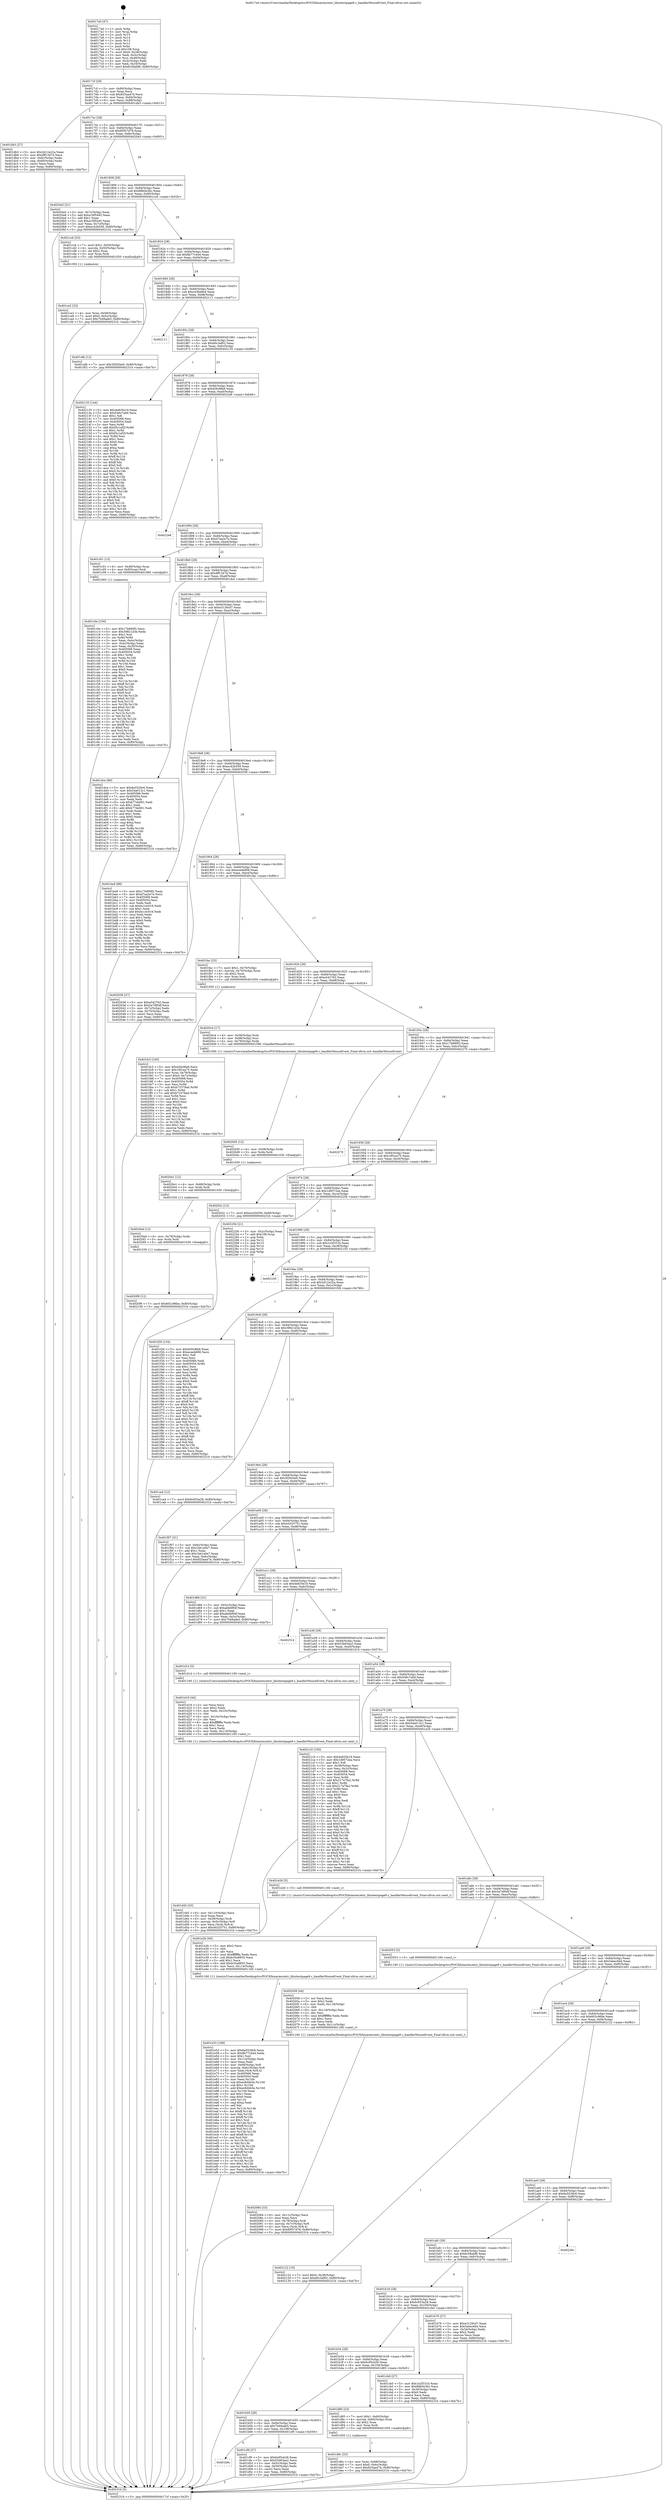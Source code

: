 digraph "0x4017a0" {
  label = "0x4017a0 (/mnt/c/Users/mathe/Desktop/tcc/POCII/binaries/extr_libuitestpage9.c_handlerMouseEvent_Final-ollvm.out::main(0))"
  labelloc = "t"
  node[shape=record]

  Entry [label="",width=0.3,height=0.3,shape=circle,fillcolor=black,style=filled]
  "0x4017cf" [label="{
     0x4017cf [29]\l
     | [instrs]\l
     &nbsp;&nbsp;0x4017cf \<+3\>: mov -0x80(%rbp),%eax\l
     &nbsp;&nbsp;0x4017d2 \<+2\>: mov %eax,%ecx\l
     &nbsp;&nbsp;0x4017d4 \<+6\>: sub $0x825aa47b,%ecx\l
     &nbsp;&nbsp;0x4017da \<+6\>: mov %eax,-0x84(%rbp)\l
     &nbsp;&nbsp;0x4017e0 \<+6\>: mov %ecx,-0x88(%rbp)\l
     &nbsp;&nbsp;0x4017e6 \<+6\>: je 0000000000401db3 \<main+0x613\>\l
  }"]
  "0x401db3" [label="{
     0x401db3 [27]\l
     | [instrs]\l
     &nbsp;&nbsp;0x401db3 \<+5\>: mov $0x2d12a22a,%eax\l
     &nbsp;&nbsp;0x401db8 \<+5\>: mov $0xdff1347d,%ecx\l
     &nbsp;&nbsp;0x401dbd \<+3\>: mov -0x6c(%rbp),%edx\l
     &nbsp;&nbsp;0x401dc0 \<+3\>: cmp -0x60(%rbp),%edx\l
     &nbsp;&nbsp;0x401dc3 \<+3\>: cmovl %ecx,%eax\l
     &nbsp;&nbsp;0x401dc6 \<+3\>: mov %eax,-0x80(%rbp)\l
     &nbsp;&nbsp;0x401dc9 \<+5\>: jmp 000000000040231b \<main+0xb7b\>\l
  }"]
  "0x4017ec" [label="{
     0x4017ec [28]\l
     | [instrs]\l
     &nbsp;&nbsp;0x4017ec \<+5\>: jmp 00000000004017f1 \<main+0x51\>\l
     &nbsp;&nbsp;0x4017f1 \<+6\>: mov -0x84(%rbp),%eax\l
     &nbsp;&nbsp;0x4017f7 \<+5\>: sub $0x85f57d78,%eax\l
     &nbsp;&nbsp;0x4017fc \<+6\>: mov %eax,-0x8c(%rbp)\l
     &nbsp;&nbsp;0x401802 \<+6\>: je 00000000004020a5 \<main+0x905\>\l
  }"]
  Exit [label="",width=0.3,height=0.3,shape=circle,fillcolor=black,style=filled,peripheries=2]
  "0x4020a5" [label="{
     0x4020a5 [31]\l
     | [instrs]\l
     &nbsp;&nbsp;0x4020a5 \<+3\>: mov -0x7c(%rbp),%eax\l
     &nbsp;&nbsp;0x4020a8 \<+5\>: add $0xa16f5445,%eax\l
     &nbsp;&nbsp;0x4020ad \<+3\>: add $0x1,%eax\l
     &nbsp;&nbsp;0x4020b0 \<+5\>: sub $0xa16f5445,%eax\l
     &nbsp;&nbsp;0x4020b5 \<+3\>: mov %eax,-0x7c(%rbp)\l
     &nbsp;&nbsp;0x4020b8 \<+7\>: movl $0xec42b559,-0x80(%rbp)\l
     &nbsp;&nbsp;0x4020bf \<+5\>: jmp 000000000040231b \<main+0xb7b\>\l
  }"]
  "0x401808" [label="{
     0x401808 [28]\l
     | [instrs]\l
     &nbsp;&nbsp;0x401808 \<+5\>: jmp 000000000040180d \<main+0x6d\>\l
     &nbsp;&nbsp;0x40180d \<+6\>: mov -0x84(%rbp),%eax\l
     &nbsp;&nbsp;0x401813 \<+5\>: sub $0x88b0e3bc,%eax\l
     &nbsp;&nbsp;0x401818 \<+6\>: mov %eax,-0x90(%rbp)\l
     &nbsp;&nbsp;0x40181e \<+6\>: je 0000000000401ccb \<main+0x52b\>\l
  }"]
  "0x4020f9" [label="{
     0x4020f9 [12]\l
     | [instrs]\l
     &nbsp;&nbsp;0x4020f9 \<+7\>: movl $0x602c96be,-0x80(%rbp)\l
     &nbsp;&nbsp;0x402100 \<+5\>: jmp 000000000040231b \<main+0xb7b\>\l
  }"]
  "0x401ccb" [label="{
     0x401ccb [23]\l
     | [instrs]\l
     &nbsp;&nbsp;0x401ccb \<+7\>: movl $0x1,-0x50(%rbp)\l
     &nbsp;&nbsp;0x401cd2 \<+4\>: movslq -0x50(%rbp),%rax\l
     &nbsp;&nbsp;0x401cd6 \<+4\>: shl $0x2,%rax\l
     &nbsp;&nbsp;0x401cda \<+3\>: mov %rax,%rdi\l
     &nbsp;&nbsp;0x401cdd \<+5\>: call 0000000000401050 \<malloc@plt\>\l
     | [calls]\l
     &nbsp;&nbsp;0x401050 \{1\} (unknown)\l
  }"]
  "0x401824" [label="{
     0x401824 [28]\l
     | [instrs]\l
     &nbsp;&nbsp;0x401824 \<+5\>: jmp 0000000000401829 \<main+0x89\>\l
     &nbsp;&nbsp;0x401829 \<+6\>: mov -0x84(%rbp),%eax\l
     &nbsp;&nbsp;0x40182f \<+5\>: sub $0x8b77c444,%eax\l
     &nbsp;&nbsp;0x401834 \<+6\>: mov %eax,-0x94(%rbp)\l
     &nbsp;&nbsp;0x40183a \<+6\>: je 0000000000401efb \<main+0x75b\>\l
  }"]
  "0x4020ed" [label="{
     0x4020ed [12]\l
     | [instrs]\l
     &nbsp;&nbsp;0x4020ed \<+4\>: mov -0x78(%rbp),%rdx\l
     &nbsp;&nbsp;0x4020f1 \<+3\>: mov %rdx,%rdi\l
     &nbsp;&nbsp;0x4020f4 \<+5\>: call 0000000000401030 \<free@plt\>\l
     | [calls]\l
     &nbsp;&nbsp;0x401030 \{1\} (unknown)\l
  }"]
  "0x401efb" [label="{
     0x401efb [12]\l
     | [instrs]\l
     &nbsp;&nbsp;0x401efb \<+7\>: movl $0x3f292be0,-0x80(%rbp)\l
     &nbsp;&nbsp;0x401f02 \<+5\>: jmp 000000000040231b \<main+0xb7b\>\l
  }"]
  "0x401840" [label="{
     0x401840 [28]\l
     | [instrs]\l
     &nbsp;&nbsp;0x401840 \<+5\>: jmp 0000000000401845 \<main+0xa5\>\l
     &nbsp;&nbsp;0x401845 \<+6\>: mov -0x84(%rbp),%eax\l
     &nbsp;&nbsp;0x40184b \<+5\>: sub $0xc43ba9e4,%eax\l
     &nbsp;&nbsp;0x401850 \<+6\>: mov %eax,-0x98(%rbp)\l
     &nbsp;&nbsp;0x401856 \<+6\>: je 0000000000402111 \<main+0x971\>\l
  }"]
  "0x4020e1" [label="{
     0x4020e1 [12]\l
     | [instrs]\l
     &nbsp;&nbsp;0x4020e1 \<+4\>: mov -0x68(%rbp),%rdx\l
     &nbsp;&nbsp;0x4020e5 \<+3\>: mov %rdx,%rdi\l
     &nbsp;&nbsp;0x4020e8 \<+5\>: call 0000000000401030 \<free@plt\>\l
     | [calls]\l
     &nbsp;&nbsp;0x401030 \{1\} (unknown)\l
  }"]
  "0x402111" [label="{
     0x402111\l
  }", style=dashed]
  "0x40185c" [label="{
     0x40185c [28]\l
     | [instrs]\l
     &nbsp;&nbsp;0x40185c \<+5\>: jmp 0000000000401861 \<main+0xc1\>\l
     &nbsp;&nbsp;0x401861 \<+6\>: mov -0x84(%rbp),%eax\l
     &nbsp;&nbsp;0x401867 \<+5\>: sub $0xd0c3af02,%eax\l
     &nbsp;&nbsp;0x40186c \<+6\>: mov %eax,-0x9c(%rbp)\l
     &nbsp;&nbsp;0x401872 \<+6\>: je 0000000000402135 \<main+0x995\>\l
  }"]
  "0x4020d5" [label="{
     0x4020d5 [12]\l
     | [instrs]\l
     &nbsp;&nbsp;0x4020d5 \<+4\>: mov -0x58(%rbp),%rdx\l
     &nbsp;&nbsp;0x4020d9 \<+3\>: mov %rdx,%rdi\l
     &nbsp;&nbsp;0x4020dc \<+5\>: call 0000000000401030 \<free@plt\>\l
     | [calls]\l
     &nbsp;&nbsp;0x401030 \{1\} (unknown)\l
  }"]
  "0x402135" [label="{
     0x402135 [144]\l
     | [instrs]\l
     &nbsp;&nbsp;0x402135 \<+5\>: mov $0x4e835e19,%eax\l
     &nbsp;&nbsp;0x40213a \<+5\>: mov $0x546c7ab9,%ecx\l
     &nbsp;&nbsp;0x40213f \<+2\>: mov $0x1,%dl\l
     &nbsp;&nbsp;0x402141 \<+7\>: mov 0x405068,%esi\l
     &nbsp;&nbsp;0x402148 \<+7\>: mov 0x405054,%edi\l
     &nbsp;&nbsp;0x40214f \<+3\>: mov %esi,%r8d\l
     &nbsp;&nbsp;0x402152 \<+7\>: add $0xf3c1af2f,%r8d\l
     &nbsp;&nbsp;0x402159 \<+4\>: sub $0x1,%r8d\l
     &nbsp;&nbsp;0x40215d \<+7\>: sub $0xf3c1af2f,%r8d\l
     &nbsp;&nbsp;0x402164 \<+4\>: imul %r8d,%esi\l
     &nbsp;&nbsp;0x402168 \<+3\>: and $0x1,%esi\l
     &nbsp;&nbsp;0x40216b \<+3\>: cmp $0x0,%esi\l
     &nbsp;&nbsp;0x40216e \<+4\>: sete %r9b\l
     &nbsp;&nbsp;0x402172 \<+3\>: cmp $0xa,%edi\l
     &nbsp;&nbsp;0x402175 \<+4\>: setl %r10b\l
     &nbsp;&nbsp;0x402179 \<+3\>: mov %r9b,%r11b\l
     &nbsp;&nbsp;0x40217c \<+4\>: xor $0xff,%r11b\l
     &nbsp;&nbsp;0x402180 \<+3\>: mov %r10b,%bl\l
     &nbsp;&nbsp;0x402183 \<+3\>: xor $0xff,%bl\l
     &nbsp;&nbsp;0x402186 \<+3\>: xor $0x0,%dl\l
     &nbsp;&nbsp;0x402189 \<+3\>: mov %r11b,%r14b\l
     &nbsp;&nbsp;0x40218c \<+4\>: and $0x0,%r14b\l
     &nbsp;&nbsp;0x402190 \<+3\>: and %dl,%r9b\l
     &nbsp;&nbsp;0x402193 \<+3\>: mov %bl,%r15b\l
     &nbsp;&nbsp;0x402196 \<+4\>: and $0x0,%r15b\l
     &nbsp;&nbsp;0x40219a \<+3\>: and %dl,%r10b\l
     &nbsp;&nbsp;0x40219d \<+3\>: or %r9b,%r14b\l
     &nbsp;&nbsp;0x4021a0 \<+3\>: or %r10b,%r15b\l
     &nbsp;&nbsp;0x4021a3 \<+3\>: xor %r15b,%r14b\l
     &nbsp;&nbsp;0x4021a6 \<+3\>: or %bl,%r11b\l
     &nbsp;&nbsp;0x4021a9 \<+4\>: xor $0xff,%r11b\l
     &nbsp;&nbsp;0x4021ad \<+3\>: or $0x0,%dl\l
     &nbsp;&nbsp;0x4021b0 \<+3\>: and %dl,%r11b\l
     &nbsp;&nbsp;0x4021b3 \<+3\>: or %r11b,%r14b\l
     &nbsp;&nbsp;0x4021b6 \<+4\>: test $0x1,%r14b\l
     &nbsp;&nbsp;0x4021ba \<+3\>: cmovne %ecx,%eax\l
     &nbsp;&nbsp;0x4021bd \<+3\>: mov %eax,-0x80(%rbp)\l
     &nbsp;&nbsp;0x4021c0 \<+5\>: jmp 000000000040231b \<main+0xb7b\>\l
  }"]
  "0x401878" [label="{
     0x401878 [28]\l
     | [instrs]\l
     &nbsp;&nbsp;0x401878 \<+5\>: jmp 000000000040187d \<main+0xdd\>\l
     &nbsp;&nbsp;0x40187d \<+6\>: mov -0x84(%rbp),%eax\l
     &nbsp;&nbsp;0x401883 \<+5\>: sub $0xd26c8fa9,%eax\l
     &nbsp;&nbsp;0x401888 \<+6\>: mov %eax,-0xa0(%rbp)\l
     &nbsp;&nbsp;0x40188e \<+6\>: je 00000000004022e6 \<main+0xb46\>\l
  }"]
  "0x402084" [label="{
     0x402084 [33]\l
     | [instrs]\l
     &nbsp;&nbsp;0x402084 \<+6\>: mov -0x11c(%rbp),%ecx\l
     &nbsp;&nbsp;0x40208a \<+3\>: imul %eax,%ecx\l
     &nbsp;&nbsp;0x40208d \<+4\>: mov -0x78(%rbp),%rdi\l
     &nbsp;&nbsp;0x402091 \<+4\>: movslq -0x7c(%rbp),%r8\l
     &nbsp;&nbsp;0x402095 \<+4\>: mov %ecx,(%rdi,%r8,4)\l
     &nbsp;&nbsp;0x402099 \<+7\>: movl $0x85f57d78,-0x80(%rbp)\l
     &nbsp;&nbsp;0x4020a0 \<+5\>: jmp 000000000040231b \<main+0xb7b\>\l
  }"]
  "0x4022e6" [label="{
     0x4022e6\l
  }", style=dashed]
  "0x401894" [label="{
     0x401894 [28]\l
     | [instrs]\l
     &nbsp;&nbsp;0x401894 \<+5\>: jmp 0000000000401899 \<main+0xf9\>\l
     &nbsp;&nbsp;0x401899 \<+6\>: mov -0x84(%rbp),%eax\l
     &nbsp;&nbsp;0x40189f \<+5\>: sub $0xd7aa2e7e,%eax\l
     &nbsp;&nbsp;0x4018a4 \<+6\>: mov %eax,-0xa4(%rbp)\l
     &nbsp;&nbsp;0x4018aa \<+6\>: je 0000000000401c01 \<main+0x461\>\l
  }"]
  "0x402058" [label="{
     0x402058 [44]\l
     | [instrs]\l
     &nbsp;&nbsp;0x402058 \<+2\>: xor %ecx,%ecx\l
     &nbsp;&nbsp;0x40205a \<+5\>: mov $0x2,%edx\l
     &nbsp;&nbsp;0x40205f \<+6\>: mov %edx,-0x118(%rbp)\l
     &nbsp;&nbsp;0x402065 \<+1\>: cltd\l
     &nbsp;&nbsp;0x402066 \<+6\>: mov -0x118(%rbp),%esi\l
     &nbsp;&nbsp;0x40206c \<+2\>: idiv %esi\l
     &nbsp;&nbsp;0x40206e \<+6\>: imul $0xfffffffe,%edx,%edx\l
     &nbsp;&nbsp;0x402074 \<+3\>: sub $0x1,%ecx\l
     &nbsp;&nbsp;0x402077 \<+2\>: sub %ecx,%edx\l
     &nbsp;&nbsp;0x402079 \<+6\>: mov %edx,-0x11c(%rbp)\l
     &nbsp;&nbsp;0x40207f \<+5\>: call 0000000000401160 \<next_i\>\l
     | [calls]\l
     &nbsp;&nbsp;0x401160 \{1\} (/mnt/c/Users/mathe/Desktop/tcc/POCII/binaries/extr_libuitestpage9.c_handlerMouseEvent_Final-ollvm.out::next_i)\l
  }"]
  "0x401c01" [label="{
     0x401c01 [13]\l
     | [instrs]\l
     &nbsp;&nbsp;0x401c01 \<+4\>: mov -0x48(%rbp),%rax\l
     &nbsp;&nbsp;0x401c05 \<+4\>: mov 0x8(%rax),%rdi\l
     &nbsp;&nbsp;0x401c09 \<+5\>: call 0000000000401060 \<atoi@plt\>\l
     | [calls]\l
     &nbsp;&nbsp;0x401060 \{1\} (unknown)\l
  }"]
  "0x4018b0" [label="{
     0x4018b0 [28]\l
     | [instrs]\l
     &nbsp;&nbsp;0x4018b0 \<+5\>: jmp 00000000004018b5 \<main+0x115\>\l
     &nbsp;&nbsp;0x4018b5 \<+6\>: mov -0x84(%rbp),%eax\l
     &nbsp;&nbsp;0x4018bb \<+5\>: sub $0xdff1347d,%eax\l
     &nbsp;&nbsp;0x4018c0 \<+6\>: mov %eax,-0xa8(%rbp)\l
     &nbsp;&nbsp;0x4018c6 \<+6\>: je 0000000000401dce \<main+0x62e\>\l
  }"]
  "0x401fc3" [label="{
     0x401fc3 [105]\l
     | [instrs]\l
     &nbsp;&nbsp;0x401fc3 \<+5\>: mov $0xd26c8fa9,%ecx\l
     &nbsp;&nbsp;0x401fc8 \<+5\>: mov $0x18f1ea75,%edx\l
     &nbsp;&nbsp;0x401fcd \<+4\>: mov %rax,-0x78(%rbp)\l
     &nbsp;&nbsp;0x401fd1 \<+7\>: movl $0x0,-0x7c(%rbp)\l
     &nbsp;&nbsp;0x401fd8 \<+7\>: mov 0x405068,%esi\l
     &nbsp;&nbsp;0x401fdf \<+8\>: mov 0x405054,%r8d\l
     &nbsp;&nbsp;0x401fe7 \<+3\>: mov %esi,%r9d\l
     &nbsp;&nbsp;0x401fea \<+7\>: sub $0xb72378ad,%r9d\l
     &nbsp;&nbsp;0x401ff1 \<+4\>: sub $0x1,%r9d\l
     &nbsp;&nbsp;0x401ff5 \<+7\>: add $0xb72378ad,%r9d\l
     &nbsp;&nbsp;0x401ffc \<+4\>: imul %r9d,%esi\l
     &nbsp;&nbsp;0x402000 \<+3\>: and $0x1,%esi\l
     &nbsp;&nbsp;0x402003 \<+3\>: cmp $0x0,%esi\l
     &nbsp;&nbsp;0x402006 \<+4\>: sete %r10b\l
     &nbsp;&nbsp;0x40200a \<+4\>: cmp $0xa,%r8d\l
     &nbsp;&nbsp;0x40200e \<+4\>: setl %r11b\l
     &nbsp;&nbsp;0x402012 \<+3\>: mov %r10b,%bl\l
     &nbsp;&nbsp;0x402015 \<+3\>: and %r11b,%bl\l
     &nbsp;&nbsp;0x402018 \<+3\>: xor %r11b,%r10b\l
     &nbsp;&nbsp;0x40201b \<+3\>: or %r10b,%bl\l
     &nbsp;&nbsp;0x40201e \<+3\>: test $0x1,%bl\l
     &nbsp;&nbsp;0x402021 \<+3\>: cmovne %edx,%ecx\l
     &nbsp;&nbsp;0x402024 \<+3\>: mov %ecx,-0x80(%rbp)\l
     &nbsp;&nbsp;0x402027 \<+5\>: jmp 000000000040231b \<main+0xb7b\>\l
  }"]
  "0x401dce" [label="{
     0x401dce [88]\l
     | [instrs]\l
     &nbsp;&nbsp;0x401dce \<+5\>: mov $0x6a5529c6,%eax\l
     &nbsp;&nbsp;0x401dd3 \<+5\>: mov $0x54a012c1,%ecx\l
     &nbsp;&nbsp;0x401dd8 \<+7\>: mov 0x405068,%edx\l
     &nbsp;&nbsp;0x401ddf \<+7\>: mov 0x405054,%esi\l
     &nbsp;&nbsp;0x401de6 \<+2\>: mov %edx,%edi\l
     &nbsp;&nbsp;0x401de8 \<+6\>: sub $0xb77de061,%edi\l
     &nbsp;&nbsp;0x401dee \<+3\>: sub $0x1,%edi\l
     &nbsp;&nbsp;0x401df1 \<+6\>: add $0xb77de061,%edi\l
     &nbsp;&nbsp;0x401df7 \<+3\>: imul %edi,%edx\l
     &nbsp;&nbsp;0x401dfa \<+3\>: and $0x1,%edx\l
     &nbsp;&nbsp;0x401dfd \<+3\>: cmp $0x0,%edx\l
     &nbsp;&nbsp;0x401e00 \<+4\>: sete %r8b\l
     &nbsp;&nbsp;0x401e04 \<+3\>: cmp $0xa,%esi\l
     &nbsp;&nbsp;0x401e07 \<+4\>: setl %r9b\l
     &nbsp;&nbsp;0x401e0b \<+3\>: mov %r8b,%r10b\l
     &nbsp;&nbsp;0x401e0e \<+3\>: and %r9b,%r10b\l
     &nbsp;&nbsp;0x401e11 \<+3\>: xor %r9b,%r8b\l
     &nbsp;&nbsp;0x401e14 \<+3\>: or %r8b,%r10b\l
     &nbsp;&nbsp;0x401e17 \<+4\>: test $0x1,%r10b\l
     &nbsp;&nbsp;0x401e1b \<+3\>: cmovne %ecx,%eax\l
     &nbsp;&nbsp;0x401e1e \<+3\>: mov %eax,-0x80(%rbp)\l
     &nbsp;&nbsp;0x401e21 \<+5\>: jmp 000000000040231b \<main+0xb7b\>\l
  }"]
  "0x4018cc" [label="{
     0x4018cc [28]\l
     | [instrs]\l
     &nbsp;&nbsp;0x4018cc \<+5\>: jmp 00000000004018d1 \<main+0x131\>\l
     &nbsp;&nbsp;0x4018d1 \<+6\>: mov -0x84(%rbp),%eax\l
     &nbsp;&nbsp;0x4018d7 \<+5\>: sub $0xe3129cd7,%eax\l
     &nbsp;&nbsp;0x4018dc \<+6\>: mov %eax,-0xac(%rbp)\l
     &nbsp;&nbsp;0x4018e2 \<+6\>: je 0000000000401ba9 \<main+0x409\>\l
  }"]
  "0x401e53" [label="{
     0x401e53 [168]\l
     | [instrs]\l
     &nbsp;&nbsp;0x401e53 \<+5\>: mov $0x6a5529c6,%ecx\l
     &nbsp;&nbsp;0x401e58 \<+5\>: mov $0x8b77c444,%edx\l
     &nbsp;&nbsp;0x401e5d \<+3\>: mov $0x1,%sil\l
     &nbsp;&nbsp;0x401e60 \<+6\>: mov -0x114(%rbp),%edi\l
     &nbsp;&nbsp;0x401e66 \<+3\>: imul %eax,%edi\l
     &nbsp;&nbsp;0x401e69 \<+4\>: mov -0x68(%rbp),%r8\l
     &nbsp;&nbsp;0x401e6d \<+4\>: movslq -0x6c(%rbp),%r9\l
     &nbsp;&nbsp;0x401e71 \<+4\>: mov %edi,(%r8,%r9,4)\l
     &nbsp;&nbsp;0x401e75 \<+7\>: mov 0x405068,%eax\l
     &nbsp;&nbsp;0x401e7c \<+7\>: mov 0x405054,%edi\l
     &nbsp;&nbsp;0x401e83 \<+3\>: mov %eax,%r10d\l
     &nbsp;&nbsp;0x401e86 \<+7\>: sub $0xec8d4b5e,%r10d\l
     &nbsp;&nbsp;0x401e8d \<+4\>: sub $0x1,%r10d\l
     &nbsp;&nbsp;0x401e91 \<+7\>: add $0xec8d4b5e,%r10d\l
     &nbsp;&nbsp;0x401e98 \<+4\>: imul %r10d,%eax\l
     &nbsp;&nbsp;0x401e9c \<+3\>: and $0x1,%eax\l
     &nbsp;&nbsp;0x401e9f \<+3\>: cmp $0x0,%eax\l
     &nbsp;&nbsp;0x401ea2 \<+4\>: sete %r11b\l
     &nbsp;&nbsp;0x401ea6 \<+3\>: cmp $0xa,%edi\l
     &nbsp;&nbsp;0x401ea9 \<+3\>: setl %bl\l
     &nbsp;&nbsp;0x401eac \<+3\>: mov %r11b,%r14b\l
     &nbsp;&nbsp;0x401eaf \<+4\>: xor $0xff,%r14b\l
     &nbsp;&nbsp;0x401eb3 \<+3\>: mov %bl,%r15b\l
     &nbsp;&nbsp;0x401eb6 \<+4\>: xor $0xff,%r15b\l
     &nbsp;&nbsp;0x401eba \<+4\>: xor $0x1,%sil\l
     &nbsp;&nbsp;0x401ebe \<+3\>: mov %r14b,%r12b\l
     &nbsp;&nbsp;0x401ec1 \<+4\>: and $0xff,%r12b\l
     &nbsp;&nbsp;0x401ec5 \<+3\>: and %sil,%r11b\l
     &nbsp;&nbsp;0x401ec8 \<+3\>: mov %r15b,%r13b\l
     &nbsp;&nbsp;0x401ecb \<+4\>: and $0xff,%r13b\l
     &nbsp;&nbsp;0x401ecf \<+3\>: and %sil,%bl\l
     &nbsp;&nbsp;0x401ed2 \<+3\>: or %r11b,%r12b\l
     &nbsp;&nbsp;0x401ed5 \<+3\>: or %bl,%r13b\l
     &nbsp;&nbsp;0x401ed8 \<+3\>: xor %r13b,%r12b\l
     &nbsp;&nbsp;0x401edb \<+3\>: or %r15b,%r14b\l
     &nbsp;&nbsp;0x401ede \<+4\>: xor $0xff,%r14b\l
     &nbsp;&nbsp;0x401ee2 \<+4\>: or $0x1,%sil\l
     &nbsp;&nbsp;0x401ee6 \<+3\>: and %sil,%r14b\l
     &nbsp;&nbsp;0x401ee9 \<+3\>: or %r14b,%r12b\l
     &nbsp;&nbsp;0x401eec \<+4\>: test $0x1,%r12b\l
     &nbsp;&nbsp;0x401ef0 \<+3\>: cmovne %edx,%ecx\l
     &nbsp;&nbsp;0x401ef3 \<+3\>: mov %ecx,-0x80(%rbp)\l
     &nbsp;&nbsp;0x401ef6 \<+5\>: jmp 000000000040231b \<main+0xb7b\>\l
  }"]
  "0x401ba9" [label="{
     0x401ba9 [88]\l
     | [instrs]\l
     &nbsp;&nbsp;0x401ba9 \<+5\>: mov $0x17b890f2,%eax\l
     &nbsp;&nbsp;0x401bae \<+5\>: mov $0xd7aa2e7e,%ecx\l
     &nbsp;&nbsp;0x401bb3 \<+7\>: mov 0x405068,%edx\l
     &nbsp;&nbsp;0x401bba \<+7\>: mov 0x405054,%esi\l
     &nbsp;&nbsp;0x401bc1 \<+2\>: mov %edx,%edi\l
     &nbsp;&nbsp;0x401bc3 \<+6\>: sub $0xbc14c016,%edi\l
     &nbsp;&nbsp;0x401bc9 \<+3\>: sub $0x1,%edi\l
     &nbsp;&nbsp;0x401bcc \<+6\>: add $0xbc14c016,%edi\l
     &nbsp;&nbsp;0x401bd2 \<+3\>: imul %edi,%edx\l
     &nbsp;&nbsp;0x401bd5 \<+3\>: and $0x1,%edx\l
     &nbsp;&nbsp;0x401bd8 \<+3\>: cmp $0x0,%edx\l
     &nbsp;&nbsp;0x401bdb \<+4\>: sete %r8b\l
     &nbsp;&nbsp;0x401bdf \<+3\>: cmp $0xa,%esi\l
     &nbsp;&nbsp;0x401be2 \<+4\>: setl %r9b\l
     &nbsp;&nbsp;0x401be6 \<+3\>: mov %r8b,%r10b\l
     &nbsp;&nbsp;0x401be9 \<+3\>: and %r9b,%r10b\l
     &nbsp;&nbsp;0x401bec \<+3\>: xor %r9b,%r8b\l
     &nbsp;&nbsp;0x401bef \<+3\>: or %r8b,%r10b\l
     &nbsp;&nbsp;0x401bf2 \<+4\>: test $0x1,%r10b\l
     &nbsp;&nbsp;0x401bf6 \<+3\>: cmovne %ecx,%eax\l
     &nbsp;&nbsp;0x401bf9 \<+3\>: mov %eax,-0x80(%rbp)\l
     &nbsp;&nbsp;0x401bfc \<+5\>: jmp 000000000040231b \<main+0xb7b\>\l
  }"]
  "0x4018e8" [label="{
     0x4018e8 [28]\l
     | [instrs]\l
     &nbsp;&nbsp;0x4018e8 \<+5\>: jmp 00000000004018ed \<main+0x14d\>\l
     &nbsp;&nbsp;0x4018ed \<+6\>: mov -0x84(%rbp),%eax\l
     &nbsp;&nbsp;0x4018f3 \<+5\>: sub $0xec42b559,%eax\l
     &nbsp;&nbsp;0x4018f8 \<+6\>: mov %eax,-0xb0(%rbp)\l
     &nbsp;&nbsp;0x4018fe \<+6\>: je 0000000000402038 \<main+0x898\>\l
  }"]
  "0x401e2b" [label="{
     0x401e2b [40]\l
     | [instrs]\l
     &nbsp;&nbsp;0x401e2b \<+5\>: mov $0x2,%ecx\l
     &nbsp;&nbsp;0x401e30 \<+1\>: cltd\l
     &nbsp;&nbsp;0x401e31 \<+2\>: idiv %ecx\l
     &nbsp;&nbsp;0x401e33 \<+6\>: imul $0xfffffffe,%edx,%ecx\l
     &nbsp;&nbsp;0x401e39 \<+6\>: sub $0xb35a8855,%ecx\l
     &nbsp;&nbsp;0x401e3f \<+3\>: add $0x1,%ecx\l
     &nbsp;&nbsp;0x401e42 \<+6\>: add $0xb35a8855,%ecx\l
     &nbsp;&nbsp;0x401e48 \<+6\>: mov %ecx,-0x114(%rbp)\l
     &nbsp;&nbsp;0x401e4e \<+5\>: call 0000000000401160 \<next_i\>\l
     | [calls]\l
     &nbsp;&nbsp;0x401160 \{1\} (/mnt/c/Users/mathe/Desktop/tcc/POCII/binaries/extr_libuitestpage9.c_handlerMouseEvent_Final-ollvm.out::next_i)\l
  }"]
  "0x402038" [label="{
     0x402038 [27]\l
     | [instrs]\l
     &nbsp;&nbsp;0x402038 \<+5\>: mov $0xe542762,%eax\l
     &nbsp;&nbsp;0x40203d \<+5\>: mov $0x5a7df0df,%ecx\l
     &nbsp;&nbsp;0x402042 \<+3\>: mov -0x7c(%rbp),%edx\l
     &nbsp;&nbsp;0x402045 \<+3\>: cmp -0x70(%rbp),%edx\l
     &nbsp;&nbsp;0x402048 \<+3\>: cmovl %ecx,%eax\l
     &nbsp;&nbsp;0x40204b \<+3\>: mov %eax,-0x80(%rbp)\l
     &nbsp;&nbsp;0x40204e \<+5\>: jmp 000000000040231b \<main+0xb7b\>\l
  }"]
  "0x401904" [label="{
     0x401904 [28]\l
     | [instrs]\l
     &nbsp;&nbsp;0x401904 \<+5\>: jmp 0000000000401909 \<main+0x169\>\l
     &nbsp;&nbsp;0x401909 \<+6\>: mov -0x84(%rbp),%eax\l
     &nbsp;&nbsp;0x40190f \<+5\>: sub $0xeceeb808,%eax\l
     &nbsp;&nbsp;0x401914 \<+6\>: mov %eax,-0xb4(%rbp)\l
     &nbsp;&nbsp;0x40191a \<+6\>: je 0000000000401fac \<main+0x80c\>\l
  }"]
  "0x401d9c" [label="{
     0x401d9c [23]\l
     | [instrs]\l
     &nbsp;&nbsp;0x401d9c \<+4\>: mov %rax,-0x68(%rbp)\l
     &nbsp;&nbsp;0x401da0 \<+7\>: movl $0x0,-0x6c(%rbp)\l
     &nbsp;&nbsp;0x401da7 \<+7\>: movl $0x825aa47b,-0x80(%rbp)\l
     &nbsp;&nbsp;0x401dae \<+5\>: jmp 000000000040231b \<main+0xb7b\>\l
  }"]
  "0x401fac" [label="{
     0x401fac [23]\l
     | [instrs]\l
     &nbsp;&nbsp;0x401fac \<+7\>: movl $0x1,-0x70(%rbp)\l
     &nbsp;&nbsp;0x401fb3 \<+4\>: movslq -0x70(%rbp),%rax\l
     &nbsp;&nbsp;0x401fb7 \<+4\>: shl $0x2,%rax\l
     &nbsp;&nbsp;0x401fbb \<+3\>: mov %rax,%rdi\l
     &nbsp;&nbsp;0x401fbe \<+5\>: call 0000000000401050 \<malloc@plt\>\l
     | [calls]\l
     &nbsp;&nbsp;0x401050 \{1\} (unknown)\l
  }"]
  "0x401920" [label="{
     0x401920 [28]\l
     | [instrs]\l
     &nbsp;&nbsp;0x401920 \<+5\>: jmp 0000000000401925 \<main+0x185\>\l
     &nbsp;&nbsp;0x401925 \<+6\>: mov -0x84(%rbp),%eax\l
     &nbsp;&nbsp;0x40192b \<+5\>: sub $0xe542762,%eax\l
     &nbsp;&nbsp;0x401930 \<+6\>: mov %eax,-0xb8(%rbp)\l
     &nbsp;&nbsp;0x401936 \<+6\>: je 00000000004020c4 \<main+0x924\>\l
  }"]
  "0x401d45" [label="{
     0x401d45 [33]\l
     | [instrs]\l
     &nbsp;&nbsp;0x401d45 \<+6\>: mov -0x110(%rbp),%ecx\l
     &nbsp;&nbsp;0x401d4b \<+3\>: imul %eax,%ecx\l
     &nbsp;&nbsp;0x401d4e \<+4\>: mov -0x58(%rbp),%rdi\l
     &nbsp;&nbsp;0x401d52 \<+4\>: movslq -0x5c(%rbp),%r8\l
     &nbsp;&nbsp;0x401d56 \<+4\>: mov %ecx,(%rdi,%r8,4)\l
     &nbsp;&nbsp;0x401d5a \<+7\>: movl $0x44325751,-0x80(%rbp)\l
     &nbsp;&nbsp;0x401d61 \<+5\>: jmp 000000000040231b \<main+0xb7b\>\l
  }"]
  "0x4020c4" [label="{
     0x4020c4 [17]\l
     | [instrs]\l
     &nbsp;&nbsp;0x4020c4 \<+4\>: mov -0x58(%rbp),%rdi\l
     &nbsp;&nbsp;0x4020c8 \<+4\>: mov -0x68(%rbp),%rsi\l
     &nbsp;&nbsp;0x4020cc \<+4\>: mov -0x78(%rbp),%rdx\l
     &nbsp;&nbsp;0x4020d0 \<+5\>: call 0000000000401590 \<handlerMouseEvent\>\l
     | [calls]\l
     &nbsp;&nbsp;0x401590 \{1\} (/mnt/c/Users/mathe/Desktop/tcc/POCII/binaries/extr_libuitestpage9.c_handlerMouseEvent_Final-ollvm.out::handlerMouseEvent)\l
  }"]
  "0x40193c" [label="{
     0x40193c [28]\l
     | [instrs]\l
     &nbsp;&nbsp;0x40193c \<+5\>: jmp 0000000000401941 \<main+0x1a1\>\l
     &nbsp;&nbsp;0x401941 \<+6\>: mov -0x84(%rbp),%eax\l
     &nbsp;&nbsp;0x401947 \<+5\>: sub $0x17b890f2,%eax\l
     &nbsp;&nbsp;0x40194c \<+6\>: mov %eax,-0xbc(%rbp)\l
     &nbsp;&nbsp;0x401952 \<+6\>: je 0000000000402270 \<main+0xad0\>\l
  }"]
  "0x401d19" [label="{
     0x401d19 [44]\l
     | [instrs]\l
     &nbsp;&nbsp;0x401d19 \<+2\>: xor %ecx,%ecx\l
     &nbsp;&nbsp;0x401d1b \<+5\>: mov $0x2,%edx\l
     &nbsp;&nbsp;0x401d20 \<+6\>: mov %edx,-0x10c(%rbp)\l
     &nbsp;&nbsp;0x401d26 \<+1\>: cltd\l
     &nbsp;&nbsp;0x401d27 \<+6\>: mov -0x10c(%rbp),%esi\l
     &nbsp;&nbsp;0x401d2d \<+2\>: idiv %esi\l
     &nbsp;&nbsp;0x401d2f \<+6\>: imul $0xfffffffe,%edx,%edx\l
     &nbsp;&nbsp;0x401d35 \<+3\>: sub $0x1,%ecx\l
     &nbsp;&nbsp;0x401d38 \<+2\>: sub %ecx,%edx\l
     &nbsp;&nbsp;0x401d3a \<+6\>: mov %edx,-0x110(%rbp)\l
     &nbsp;&nbsp;0x401d40 \<+5\>: call 0000000000401160 \<next_i\>\l
     | [calls]\l
     &nbsp;&nbsp;0x401160 \{1\} (/mnt/c/Users/mathe/Desktop/tcc/POCII/binaries/extr_libuitestpage9.c_handlerMouseEvent_Final-ollvm.out::next_i)\l
  }"]
  "0x402270" [label="{
     0x402270\l
  }", style=dashed]
  "0x401958" [label="{
     0x401958 [28]\l
     | [instrs]\l
     &nbsp;&nbsp;0x401958 \<+5\>: jmp 000000000040195d \<main+0x1bd\>\l
     &nbsp;&nbsp;0x40195d \<+6\>: mov -0x84(%rbp),%eax\l
     &nbsp;&nbsp;0x401963 \<+5\>: sub $0x18f1ea75,%eax\l
     &nbsp;&nbsp;0x401968 \<+6\>: mov %eax,-0xc0(%rbp)\l
     &nbsp;&nbsp;0x40196e \<+6\>: je 000000000040202c \<main+0x88c\>\l
  }"]
  "0x401b6c" [label="{
     0x401b6c\l
  }", style=dashed]
  "0x40202c" [label="{
     0x40202c [12]\l
     | [instrs]\l
     &nbsp;&nbsp;0x40202c \<+7\>: movl $0xec42b559,-0x80(%rbp)\l
     &nbsp;&nbsp;0x402033 \<+5\>: jmp 000000000040231b \<main+0xb7b\>\l
  }"]
  "0x401974" [label="{
     0x401974 [28]\l
     | [instrs]\l
     &nbsp;&nbsp;0x401974 \<+5\>: jmp 0000000000401979 \<main+0x1d9\>\l
     &nbsp;&nbsp;0x401979 \<+6\>: mov -0x84(%rbp),%eax\l
     &nbsp;&nbsp;0x40197f \<+5\>: sub $0x1d9572ea,%eax\l
     &nbsp;&nbsp;0x401984 \<+6\>: mov %eax,-0xc4(%rbp)\l
     &nbsp;&nbsp;0x40198a \<+6\>: je 000000000040225b \<main+0xabb\>\l
  }"]
  "0x401cf9" [label="{
     0x401cf9 [27]\l
     | [instrs]\l
     &nbsp;&nbsp;0x401cf9 \<+5\>: mov $0x6c95cb26,%eax\l
     &nbsp;&nbsp;0x401cfe \<+5\>: mov $0x52b83aa2,%ecx\l
     &nbsp;&nbsp;0x401d03 \<+3\>: mov -0x5c(%rbp),%edx\l
     &nbsp;&nbsp;0x401d06 \<+3\>: cmp -0x50(%rbp),%edx\l
     &nbsp;&nbsp;0x401d09 \<+3\>: cmovl %ecx,%eax\l
     &nbsp;&nbsp;0x401d0c \<+3\>: mov %eax,-0x80(%rbp)\l
     &nbsp;&nbsp;0x401d0f \<+5\>: jmp 000000000040231b \<main+0xb7b\>\l
  }"]
  "0x40225b" [label="{
     0x40225b [21]\l
     | [instrs]\l
     &nbsp;&nbsp;0x40225b \<+3\>: mov -0x2c(%rbp),%eax\l
     &nbsp;&nbsp;0x40225e \<+7\>: add $0x108,%rsp\l
     &nbsp;&nbsp;0x402265 \<+1\>: pop %rbx\l
     &nbsp;&nbsp;0x402266 \<+2\>: pop %r12\l
     &nbsp;&nbsp;0x402268 \<+2\>: pop %r13\l
     &nbsp;&nbsp;0x40226a \<+2\>: pop %r14\l
     &nbsp;&nbsp;0x40226c \<+2\>: pop %r15\l
     &nbsp;&nbsp;0x40226e \<+1\>: pop %rbp\l
     &nbsp;&nbsp;0x40226f \<+1\>: ret\l
  }"]
  "0x401990" [label="{
     0x401990 [28]\l
     | [instrs]\l
     &nbsp;&nbsp;0x401990 \<+5\>: jmp 0000000000401995 \<main+0x1f5\>\l
     &nbsp;&nbsp;0x401995 \<+6\>: mov -0x84(%rbp),%eax\l
     &nbsp;&nbsp;0x40199b \<+5\>: sub $0x1e2f331b,%eax\l
     &nbsp;&nbsp;0x4019a0 \<+6\>: mov %eax,-0xc8(%rbp)\l
     &nbsp;&nbsp;0x4019a6 \<+6\>: je 0000000000402105 \<main+0x965\>\l
  }"]
  "0x401b50" [label="{
     0x401b50 [28]\l
     | [instrs]\l
     &nbsp;&nbsp;0x401b50 \<+5\>: jmp 0000000000401b55 \<main+0x3b5\>\l
     &nbsp;&nbsp;0x401b55 \<+6\>: mov -0x84(%rbp),%eax\l
     &nbsp;&nbsp;0x401b5b \<+5\>: sub $0x7049ade5,%eax\l
     &nbsp;&nbsp;0x401b60 \<+6\>: mov %eax,-0x108(%rbp)\l
     &nbsp;&nbsp;0x401b66 \<+6\>: je 0000000000401cf9 \<main+0x559\>\l
  }"]
  "0x402105" [label="{
     0x402105\l
  }", style=dashed]
  "0x4019ac" [label="{
     0x4019ac [28]\l
     | [instrs]\l
     &nbsp;&nbsp;0x4019ac \<+5\>: jmp 00000000004019b1 \<main+0x211\>\l
     &nbsp;&nbsp;0x4019b1 \<+6\>: mov -0x84(%rbp),%eax\l
     &nbsp;&nbsp;0x4019b7 \<+5\>: sub $0x2d12a22a,%eax\l
     &nbsp;&nbsp;0x4019bc \<+6\>: mov %eax,-0xcc(%rbp)\l
     &nbsp;&nbsp;0x4019c2 \<+6\>: je 0000000000401f26 \<main+0x786\>\l
  }"]
  "0x401d85" [label="{
     0x401d85 [23]\l
     | [instrs]\l
     &nbsp;&nbsp;0x401d85 \<+7\>: movl $0x1,-0x60(%rbp)\l
     &nbsp;&nbsp;0x401d8c \<+4\>: movslq -0x60(%rbp),%rax\l
     &nbsp;&nbsp;0x401d90 \<+4\>: shl $0x2,%rax\l
     &nbsp;&nbsp;0x401d94 \<+3\>: mov %rax,%rdi\l
     &nbsp;&nbsp;0x401d97 \<+5\>: call 0000000000401050 \<malloc@plt\>\l
     | [calls]\l
     &nbsp;&nbsp;0x401050 \{1\} (unknown)\l
  }"]
  "0x401f26" [label="{
     0x401f26 [134]\l
     | [instrs]\l
     &nbsp;&nbsp;0x401f26 \<+5\>: mov $0xd26c8fa9,%eax\l
     &nbsp;&nbsp;0x401f2b \<+5\>: mov $0xeceeb808,%ecx\l
     &nbsp;&nbsp;0x401f30 \<+2\>: mov $0x1,%dl\l
     &nbsp;&nbsp;0x401f32 \<+2\>: xor %esi,%esi\l
     &nbsp;&nbsp;0x401f34 \<+7\>: mov 0x405068,%edi\l
     &nbsp;&nbsp;0x401f3b \<+8\>: mov 0x405054,%r8d\l
     &nbsp;&nbsp;0x401f43 \<+3\>: sub $0x1,%esi\l
     &nbsp;&nbsp;0x401f46 \<+3\>: mov %edi,%r9d\l
     &nbsp;&nbsp;0x401f49 \<+3\>: add %esi,%r9d\l
     &nbsp;&nbsp;0x401f4c \<+4\>: imul %r9d,%edi\l
     &nbsp;&nbsp;0x401f50 \<+3\>: and $0x1,%edi\l
     &nbsp;&nbsp;0x401f53 \<+3\>: cmp $0x0,%edi\l
     &nbsp;&nbsp;0x401f56 \<+4\>: sete %r10b\l
     &nbsp;&nbsp;0x401f5a \<+4\>: cmp $0xa,%r8d\l
     &nbsp;&nbsp;0x401f5e \<+4\>: setl %r11b\l
     &nbsp;&nbsp;0x401f62 \<+3\>: mov %r10b,%bl\l
     &nbsp;&nbsp;0x401f65 \<+3\>: xor $0xff,%bl\l
     &nbsp;&nbsp;0x401f68 \<+3\>: mov %r11b,%r14b\l
     &nbsp;&nbsp;0x401f6b \<+4\>: xor $0xff,%r14b\l
     &nbsp;&nbsp;0x401f6f \<+3\>: xor $0x0,%dl\l
     &nbsp;&nbsp;0x401f72 \<+3\>: mov %bl,%r15b\l
     &nbsp;&nbsp;0x401f75 \<+4\>: and $0x0,%r15b\l
     &nbsp;&nbsp;0x401f79 \<+3\>: and %dl,%r10b\l
     &nbsp;&nbsp;0x401f7c \<+3\>: mov %r14b,%r12b\l
     &nbsp;&nbsp;0x401f7f \<+4\>: and $0x0,%r12b\l
     &nbsp;&nbsp;0x401f83 \<+3\>: and %dl,%r11b\l
     &nbsp;&nbsp;0x401f86 \<+3\>: or %r10b,%r15b\l
     &nbsp;&nbsp;0x401f89 \<+3\>: or %r11b,%r12b\l
     &nbsp;&nbsp;0x401f8c \<+3\>: xor %r12b,%r15b\l
     &nbsp;&nbsp;0x401f8f \<+3\>: or %r14b,%bl\l
     &nbsp;&nbsp;0x401f92 \<+3\>: xor $0xff,%bl\l
     &nbsp;&nbsp;0x401f95 \<+3\>: or $0x0,%dl\l
     &nbsp;&nbsp;0x401f98 \<+2\>: and %dl,%bl\l
     &nbsp;&nbsp;0x401f9a \<+3\>: or %bl,%r15b\l
     &nbsp;&nbsp;0x401f9d \<+4\>: test $0x1,%r15b\l
     &nbsp;&nbsp;0x401fa1 \<+3\>: cmovne %ecx,%eax\l
     &nbsp;&nbsp;0x401fa4 \<+3\>: mov %eax,-0x80(%rbp)\l
     &nbsp;&nbsp;0x401fa7 \<+5\>: jmp 000000000040231b \<main+0xb7b\>\l
  }"]
  "0x4019c8" [label="{
     0x4019c8 [28]\l
     | [instrs]\l
     &nbsp;&nbsp;0x4019c8 \<+5\>: jmp 00000000004019cd \<main+0x22d\>\l
     &nbsp;&nbsp;0x4019cd \<+6\>: mov -0x84(%rbp),%eax\l
     &nbsp;&nbsp;0x4019d3 \<+5\>: sub $0x39821d3e,%eax\l
     &nbsp;&nbsp;0x4019d8 \<+6\>: mov %eax,-0xd0(%rbp)\l
     &nbsp;&nbsp;0x4019de \<+6\>: je 0000000000401ca4 \<main+0x504\>\l
  }"]
  "0x401ce2" [label="{
     0x401ce2 [23]\l
     | [instrs]\l
     &nbsp;&nbsp;0x401ce2 \<+4\>: mov %rax,-0x58(%rbp)\l
     &nbsp;&nbsp;0x401ce6 \<+7\>: movl $0x0,-0x5c(%rbp)\l
     &nbsp;&nbsp;0x401ced \<+7\>: movl $0x7049ade5,-0x80(%rbp)\l
     &nbsp;&nbsp;0x401cf4 \<+5\>: jmp 000000000040231b \<main+0xb7b\>\l
  }"]
  "0x401ca4" [label="{
     0x401ca4 [12]\l
     | [instrs]\l
     &nbsp;&nbsp;0x401ca4 \<+7\>: movl $0x6c653a28,-0x80(%rbp)\l
     &nbsp;&nbsp;0x401cab \<+5\>: jmp 000000000040231b \<main+0xb7b\>\l
  }"]
  "0x4019e4" [label="{
     0x4019e4 [28]\l
     | [instrs]\l
     &nbsp;&nbsp;0x4019e4 \<+5\>: jmp 00000000004019e9 \<main+0x249\>\l
     &nbsp;&nbsp;0x4019e9 \<+6\>: mov -0x84(%rbp),%eax\l
     &nbsp;&nbsp;0x4019ef \<+5\>: sub $0x3f292be0,%eax\l
     &nbsp;&nbsp;0x4019f4 \<+6\>: mov %eax,-0xd4(%rbp)\l
     &nbsp;&nbsp;0x4019fa \<+6\>: je 0000000000401f07 \<main+0x767\>\l
  }"]
  "0x401b34" [label="{
     0x401b34 [28]\l
     | [instrs]\l
     &nbsp;&nbsp;0x401b34 \<+5\>: jmp 0000000000401b39 \<main+0x399\>\l
     &nbsp;&nbsp;0x401b39 \<+6\>: mov -0x84(%rbp),%eax\l
     &nbsp;&nbsp;0x401b3f \<+5\>: sub $0x6c95cb26,%eax\l
     &nbsp;&nbsp;0x401b44 \<+6\>: mov %eax,-0x104(%rbp)\l
     &nbsp;&nbsp;0x401b4a \<+6\>: je 0000000000401d85 \<main+0x5e5\>\l
  }"]
  "0x401f07" [label="{
     0x401f07 [31]\l
     | [instrs]\l
     &nbsp;&nbsp;0x401f07 \<+3\>: mov -0x6c(%rbp),%eax\l
     &nbsp;&nbsp;0x401f0a \<+5\>: sub $0x1bb1a0a7,%eax\l
     &nbsp;&nbsp;0x401f0f \<+3\>: add $0x1,%eax\l
     &nbsp;&nbsp;0x401f12 \<+5\>: add $0x1bb1a0a7,%eax\l
     &nbsp;&nbsp;0x401f17 \<+3\>: mov %eax,-0x6c(%rbp)\l
     &nbsp;&nbsp;0x401f1a \<+7\>: movl $0x825aa47b,-0x80(%rbp)\l
     &nbsp;&nbsp;0x401f21 \<+5\>: jmp 000000000040231b \<main+0xb7b\>\l
  }"]
  "0x401a00" [label="{
     0x401a00 [28]\l
     | [instrs]\l
     &nbsp;&nbsp;0x401a00 \<+5\>: jmp 0000000000401a05 \<main+0x265\>\l
     &nbsp;&nbsp;0x401a05 \<+6\>: mov -0x84(%rbp),%eax\l
     &nbsp;&nbsp;0x401a0b \<+5\>: sub $0x44325751,%eax\l
     &nbsp;&nbsp;0x401a10 \<+6\>: mov %eax,-0xd8(%rbp)\l
     &nbsp;&nbsp;0x401a16 \<+6\>: je 0000000000401d66 \<main+0x5c6\>\l
  }"]
  "0x401cb0" [label="{
     0x401cb0 [27]\l
     | [instrs]\l
     &nbsp;&nbsp;0x401cb0 \<+5\>: mov $0x1e2f331b,%eax\l
     &nbsp;&nbsp;0x401cb5 \<+5\>: mov $0x88b0e3bc,%ecx\l
     &nbsp;&nbsp;0x401cba \<+3\>: mov -0x30(%rbp),%edx\l
     &nbsp;&nbsp;0x401cbd \<+3\>: cmp $0x0,%edx\l
     &nbsp;&nbsp;0x401cc0 \<+3\>: cmove %ecx,%eax\l
     &nbsp;&nbsp;0x401cc3 \<+3\>: mov %eax,-0x80(%rbp)\l
     &nbsp;&nbsp;0x401cc6 \<+5\>: jmp 000000000040231b \<main+0xb7b\>\l
  }"]
  "0x401d66" [label="{
     0x401d66 [31]\l
     | [instrs]\l
     &nbsp;&nbsp;0x401d66 \<+3\>: mov -0x5c(%rbp),%eax\l
     &nbsp;&nbsp;0x401d69 \<+5\>: sub $0xabb6f94f,%eax\l
     &nbsp;&nbsp;0x401d6e \<+3\>: add $0x1,%eax\l
     &nbsp;&nbsp;0x401d71 \<+5\>: add $0xabb6f94f,%eax\l
     &nbsp;&nbsp;0x401d76 \<+3\>: mov %eax,-0x5c(%rbp)\l
     &nbsp;&nbsp;0x401d79 \<+7\>: movl $0x7049ade5,-0x80(%rbp)\l
     &nbsp;&nbsp;0x401d80 \<+5\>: jmp 000000000040231b \<main+0xb7b\>\l
  }"]
  "0x401a1c" [label="{
     0x401a1c [28]\l
     | [instrs]\l
     &nbsp;&nbsp;0x401a1c \<+5\>: jmp 0000000000401a21 \<main+0x281\>\l
     &nbsp;&nbsp;0x401a21 \<+6\>: mov -0x84(%rbp),%eax\l
     &nbsp;&nbsp;0x401a27 \<+5\>: sub $0x4e835e19,%eax\l
     &nbsp;&nbsp;0x401a2c \<+6\>: mov %eax,-0xdc(%rbp)\l
     &nbsp;&nbsp;0x401a32 \<+6\>: je 0000000000402314 \<main+0xb74\>\l
  }"]
  "0x401c0e" [label="{
     0x401c0e [150]\l
     | [instrs]\l
     &nbsp;&nbsp;0x401c0e \<+5\>: mov $0x17b890f2,%ecx\l
     &nbsp;&nbsp;0x401c13 \<+5\>: mov $0x39821d3e,%edx\l
     &nbsp;&nbsp;0x401c18 \<+3\>: mov $0x1,%sil\l
     &nbsp;&nbsp;0x401c1b \<+3\>: xor %r8d,%r8d\l
     &nbsp;&nbsp;0x401c1e \<+3\>: mov %eax,-0x4c(%rbp)\l
     &nbsp;&nbsp;0x401c21 \<+3\>: mov -0x4c(%rbp),%eax\l
     &nbsp;&nbsp;0x401c24 \<+3\>: mov %eax,-0x30(%rbp)\l
     &nbsp;&nbsp;0x401c27 \<+7\>: mov 0x405068,%eax\l
     &nbsp;&nbsp;0x401c2e \<+8\>: mov 0x405054,%r9d\l
     &nbsp;&nbsp;0x401c36 \<+4\>: sub $0x1,%r8d\l
     &nbsp;&nbsp;0x401c3a \<+3\>: mov %eax,%r10d\l
     &nbsp;&nbsp;0x401c3d \<+3\>: add %r8d,%r10d\l
     &nbsp;&nbsp;0x401c40 \<+4\>: imul %r10d,%eax\l
     &nbsp;&nbsp;0x401c44 \<+3\>: and $0x1,%eax\l
     &nbsp;&nbsp;0x401c47 \<+3\>: cmp $0x0,%eax\l
     &nbsp;&nbsp;0x401c4a \<+4\>: sete %r11b\l
     &nbsp;&nbsp;0x401c4e \<+4\>: cmp $0xa,%r9d\l
     &nbsp;&nbsp;0x401c52 \<+3\>: setl %bl\l
     &nbsp;&nbsp;0x401c55 \<+3\>: mov %r11b,%r14b\l
     &nbsp;&nbsp;0x401c58 \<+4\>: xor $0xff,%r14b\l
     &nbsp;&nbsp;0x401c5c \<+3\>: mov %bl,%r15b\l
     &nbsp;&nbsp;0x401c5f \<+4\>: xor $0xff,%r15b\l
     &nbsp;&nbsp;0x401c63 \<+4\>: xor $0x0,%sil\l
     &nbsp;&nbsp;0x401c67 \<+3\>: mov %r14b,%r12b\l
     &nbsp;&nbsp;0x401c6a \<+4\>: and $0x0,%r12b\l
     &nbsp;&nbsp;0x401c6e \<+3\>: and %sil,%r11b\l
     &nbsp;&nbsp;0x401c71 \<+3\>: mov %r15b,%r13b\l
     &nbsp;&nbsp;0x401c74 \<+4\>: and $0x0,%r13b\l
     &nbsp;&nbsp;0x401c78 \<+3\>: and %sil,%bl\l
     &nbsp;&nbsp;0x401c7b \<+3\>: or %r11b,%r12b\l
     &nbsp;&nbsp;0x401c7e \<+3\>: or %bl,%r13b\l
     &nbsp;&nbsp;0x401c81 \<+3\>: xor %r13b,%r12b\l
     &nbsp;&nbsp;0x401c84 \<+3\>: or %r15b,%r14b\l
     &nbsp;&nbsp;0x401c87 \<+4\>: xor $0xff,%r14b\l
     &nbsp;&nbsp;0x401c8b \<+4\>: or $0x0,%sil\l
     &nbsp;&nbsp;0x401c8f \<+3\>: and %sil,%r14b\l
     &nbsp;&nbsp;0x401c92 \<+3\>: or %r14b,%r12b\l
     &nbsp;&nbsp;0x401c95 \<+4\>: test $0x1,%r12b\l
     &nbsp;&nbsp;0x401c99 \<+3\>: cmovne %edx,%ecx\l
     &nbsp;&nbsp;0x401c9c \<+3\>: mov %ecx,-0x80(%rbp)\l
     &nbsp;&nbsp;0x401c9f \<+5\>: jmp 000000000040231b \<main+0xb7b\>\l
  }"]
  "0x402314" [label="{
     0x402314\l
  }", style=dashed]
  "0x401a38" [label="{
     0x401a38 [28]\l
     | [instrs]\l
     &nbsp;&nbsp;0x401a38 \<+5\>: jmp 0000000000401a3d \<main+0x29d\>\l
     &nbsp;&nbsp;0x401a3d \<+6\>: mov -0x84(%rbp),%eax\l
     &nbsp;&nbsp;0x401a43 \<+5\>: sub $0x52b83aa2,%eax\l
     &nbsp;&nbsp;0x401a48 \<+6\>: mov %eax,-0xe0(%rbp)\l
     &nbsp;&nbsp;0x401a4e \<+6\>: je 0000000000401d14 \<main+0x574\>\l
  }"]
  "0x4017a0" [label="{
     0x4017a0 [47]\l
     | [instrs]\l
     &nbsp;&nbsp;0x4017a0 \<+1\>: push %rbp\l
     &nbsp;&nbsp;0x4017a1 \<+3\>: mov %rsp,%rbp\l
     &nbsp;&nbsp;0x4017a4 \<+2\>: push %r15\l
     &nbsp;&nbsp;0x4017a6 \<+2\>: push %r14\l
     &nbsp;&nbsp;0x4017a8 \<+2\>: push %r13\l
     &nbsp;&nbsp;0x4017aa \<+2\>: push %r12\l
     &nbsp;&nbsp;0x4017ac \<+1\>: push %rbx\l
     &nbsp;&nbsp;0x4017ad \<+7\>: sub $0x108,%rsp\l
     &nbsp;&nbsp;0x4017b4 \<+7\>: movl $0x0,-0x38(%rbp)\l
     &nbsp;&nbsp;0x4017bb \<+3\>: mov %edi,-0x3c(%rbp)\l
     &nbsp;&nbsp;0x4017be \<+4\>: mov %rsi,-0x48(%rbp)\l
     &nbsp;&nbsp;0x4017c2 \<+3\>: mov -0x3c(%rbp),%edi\l
     &nbsp;&nbsp;0x4017c5 \<+3\>: mov %edi,-0x34(%rbp)\l
     &nbsp;&nbsp;0x4017c8 \<+7\>: movl $0x6c58abf6,-0x80(%rbp)\l
  }"]
  "0x401d14" [label="{
     0x401d14 [5]\l
     | [instrs]\l
     &nbsp;&nbsp;0x401d14 \<+5\>: call 0000000000401160 \<next_i\>\l
     | [calls]\l
     &nbsp;&nbsp;0x401160 \{1\} (/mnt/c/Users/mathe/Desktop/tcc/POCII/binaries/extr_libuitestpage9.c_handlerMouseEvent_Final-ollvm.out::next_i)\l
  }"]
  "0x401a54" [label="{
     0x401a54 [28]\l
     | [instrs]\l
     &nbsp;&nbsp;0x401a54 \<+5\>: jmp 0000000000401a59 \<main+0x2b9\>\l
     &nbsp;&nbsp;0x401a59 \<+6\>: mov -0x84(%rbp),%eax\l
     &nbsp;&nbsp;0x401a5f \<+5\>: sub $0x546c7ab9,%eax\l
     &nbsp;&nbsp;0x401a64 \<+6\>: mov %eax,-0xe4(%rbp)\l
     &nbsp;&nbsp;0x401a6a \<+6\>: je 00000000004021c5 \<main+0xa25\>\l
  }"]
  "0x40231b" [label="{
     0x40231b [5]\l
     | [instrs]\l
     &nbsp;&nbsp;0x40231b \<+5\>: jmp 00000000004017cf \<main+0x2f\>\l
  }"]
  "0x4021c5" [label="{
     0x4021c5 [150]\l
     | [instrs]\l
     &nbsp;&nbsp;0x4021c5 \<+5\>: mov $0x4e835e19,%eax\l
     &nbsp;&nbsp;0x4021ca \<+5\>: mov $0x1d9572ea,%ecx\l
     &nbsp;&nbsp;0x4021cf \<+2\>: mov $0x1,%dl\l
     &nbsp;&nbsp;0x4021d1 \<+3\>: mov -0x38(%rbp),%esi\l
     &nbsp;&nbsp;0x4021d4 \<+3\>: mov %esi,-0x2c(%rbp)\l
     &nbsp;&nbsp;0x4021d7 \<+7\>: mov 0x405068,%esi\l
     &nbsp;&nbsp;0x4021de \<+7\>: mov 0x405054,%edi\l
     &nbsp;&nbsp;0x4021e5 \<+3\>: mov %esi,%r8d\l
     &nbsp;&nbsp;0x4021e8 \<+7\>: add $0x217e7fa2,%r8d\l
     &nbsp;&nbsp;0x4021ef \<+4\>: sub $0x1,%r8d\l
     &nbsp;&nbsp;0x4021f3 \<+7\>: sub $0x217e7fa2,%r8d\l
     &nbsp;&nbsp;0x4021fa \<+4\>: imul %r8d,%esi\l
     &nbsp;&nbsp;0x4021fe \<+3\>: and $0x1,%esi\l
     &nbsp;&nbsp;0x402201 \<+3\>: cmp $0x0,%esi\l
     &nbsp;&nbsp;0x402204 \<+4\>: sete %r9b\l
     &nbsp;&nbsp;0x402208 \<+3\>: cmp $0xa,%edi\l
     &nbsp;&nbsp;0x40220b \<+4\>: setl %r10b\l
     &nbsp;&nbsp;0x40220f \<+3\>: mov %r9b,%r11b\l
     &nbsp;&nbsp;0x402212 \<+4\>: xor $0xff,%r11b\l
     &nbsp;&nbsp;0x402216 \<+3\>: mov %r10b,%bl\l
     &nbsp;&nbsp;0x402219 \<+3\>: xor $0xff,%bl\l
     &nbsp;&nbsp;0x40221c \<+3\>: xor $0x0,%dl\l
     &nbsp;&nbsp;0x40221f \<+3\>: mov %r11b,%r14b\l
     &nbsp;&nbsp;0x402222 \<+4\>: and $0x0,%r14b\l
     &nbsp;&nbsp;0x402226 \<+3\>: and %dl,%r9b\l
     &nbsp;&nbsp;0x402229 \<+3\>: mov %bl,%r15b\l
     &nbsp;&nbsp;0x40222c \<+4\>: and $0x0,%r15b\l
     &nbsp;&nbsp;0x402230 \<+3\>: and %dl,%r10b\l
     &nbsp;&nbsp;0x402233 \<+3\>: or %r9b,%r14b\l
     &nbsp;&nbsp;0x402236 \<+3\>: or %r10b,%r15b\l
     &nbsp;&nbsp;0x402239 \<+3\>: xor %r15b,%r14b\l
     &nbsp;&nbsp;0x40223c \<+3\>: or %bl,%r11b\l
     &nbsp;&nbsp;0x40223f \<+4\>: xor $0xff,%r11b\l
     &nbsp;&nbsp;0x402243 \<+3\>: or $0x0,%dl\l
     &nbsp;&nbsp;0x402246 \<+3\>: and %dl,%r11b\l
     &nbsp;&nbsp;0x402249 \<+3\>: or %r11b,%r14b\l
     &nbsp;&nbsp;0x40224c \<+4\>: test $0x1,%r14b\l
     &nbsp;&nbsp;0x402250 \<+3\>: cmovne %ecx,%eax\l
     &nbsp;&nbsp;0x402253 \<+3\>: mov %eax,-0x80(%rbp)\l
     &nbsp;&nbsp;0x402256 \<+5\>: jmp 000000000040231b \<main+0xb7b\>\l
  }"]
  "0x401a70" [label="{
     0x401a70 [28]\l
     | [instrs]\l
     &nbsp;&nbsp;0x401a70 \<+5\>: jmp 0000000000401a75 \<main+0x2d5\>\l
     &nbsp;&nbsp;0x401a75 \<+6\>: mov -0x84(%rbp),%eax\l
     &nbsp;&nbsp;0x401a7b \<+5\>: sub $0x54a012c1,%eax\l
     &nbsp;&nbsp;0x401a80 \<+6\>: mov %eax,-0xe8(%rbp)\l
     &nbsp;&nbsp;0x401a86 \<+6\>: je 0000000000401e26 \<main+0x686\>\l
  }"]
  "0x401b18" [label="{
     0x401b18 [28]\l
     | [instrs]\l
     &nbsp;&nbsp;0x401b18 \<+5\>: jmp 0000000000401b1d \<main+0x37d\>\l
     &nbsp;&nbsp;0x401b1d \<+6\>: mov -0x84(%rbp),%eax\l
     &nbsp;&nbsp;0x401b23 \<+5\>: sub $0x6c653a28,%eax\l
     &nbsp;&nbsp;0x401b28 \<+6\>: mov %eax,-0x100(%rbp)\l
     &nbsp;&nbsp;0x401b2e \<+6\>: je 0000000000401cb0 \<main+0x510\>\l
  }"]
  "0x401e26" [label="{
     0x401e26 [5]\l
     | [instrs]\l
     &nbsp;&nbsp;0x401e26 \<+5\>: call 0000000000401160 \<next_i\>\l
     | [calls]\l
     &nbsp;&nbsp;0x401160 \{1\} (/mnt/c/Users/mathe/Desktop/tcc/POCII/binaries/extr_libuitestpage9.c_handlerMouseEvent_Final-ollvm.out::next_i)\l
  }"]
  "0x401a8c" [label="{
     0x401a8c [28]\l
     | [instrs]\l
     &nbsp;&nbsp;0x401a8c \<+5\>: jmp 0000000000401a91 \<main+0x2f1\>\l
     &nbsp;&nbsp;0x401a91 \<+6\>: mov -0x84(%rbp),%eax\l
     &nbsp;&nbsp;0x401a97 \<+5\>: sub $0x5a7df0df,%eax\l
     &nbsp;&nbsp;0x401a9c \<+6\>: mov %eax,-0xec(%rbp)\l
     &nbsp;&nbsp;0x401aa2 \<+6\>: je 0000000000402053 \<main+0x8b3\>\l
  }"]
  "0x401b76" [label="{
     0x401b76 [27]\l
     | [instrs]\l
     &nbsp;&nbsp;0x401b76 \<+5\>: mov $0xe3129cd7,%eax\l
     &nbsp;&nbsp;0x401b7b \<+5\>: mov $0x5abec6d4,%ecx\l
     &nbsp;&nbsp;0x401b80 \<+3\>: mov -0x34(%rbp),%edx\l
     &nbsp;&nbsp;0x401b83 \<+3\>: cmp $0x2,%edx\l
     &nbsp;&nbsp;0x401b86 \<+3\>: cmovne %ecx,%eax\l
     &nbsp;&nbsp;0x401b89 \<+3\>: mov %eax,-0x80(%rbp)\l
     &nbsp;&nbsp;0x401b8c \<+5\>: jmp 000000000040231b \<main+0xb7b\>\l
  }"]
  "0x402053" [label="{
     0x402053 [5]\l
     | [instrs]\l
     &nbsp;&nbsp;0x402053 \<+5\>: call 0000000000401160 \<next_i\>\l
     | [calls]\l
     &nbsp;&nbsp;0x401160 \{1\} (/mnt/c/Users/mathe/Desktop/tcc/POCII/binaries/extr_libuitestpage9.c_handlerMouseEvent_Final-ollvm.out::next_i)\l
  }"]
  "0x401aa8" [label="{
     0x401aa8 [28]\l
     | [instrs]\l
     &nbsp;&nbsp;0x401aa8 \<+5\>: jmp 0000000000401aad \<main+0x30d\>\l
     &nbsp;&nbsp;0x401aad \<+6\>: mov -0x84(%rbp),%eax\l
     &nbsp;&nbsp;0x401ab3 \<+5\>: sub $0x5abec6d4,%eax\l
     &nbsp;&nbsp;0x401ab8 \<+6\>: mov %eax,-0xf0(%rbp)\l
     &nbsp;&nbsp;0x401abe \<+6\>: je 0000000000401b91 \<main+0x3f1\>\l
  }"]
  "0x401afc" [label="{
     0x401afc [28]\l
     | [instrs]\l
     &nbsp;&nbsp;0x401afc \<+5\>: jmp 0000000000401b01 \<main+0x361\>\l
     &nbsp;&nbsp;0x401b01 \<+6\>: mov -0x84(%rbp),%eax\l
     &nbsp;&nbsp;0x401b07 \<+5\>: sub $0x6c58abf6,%eax\l
     &nbsp;&nbsp;0x401b0c \<+6\>: mov %eax,-0xfc(%rbp)\l
     &nbsp;&nbsp;0x401b12 \<+6\>: je 0000000000401b76 \<main+0x3d6\>\l
  }"]
  "0x401b91" [label="{
     0x401b91\l
  }", style=dashed]
  "0x401ac4" [label="{
     0x401ac4 [28]\l
     | [instrs]\l
     &nbsp;&nbsp;0x401ac4 \<+5\>: jmp 0000000000401ac9 \<main+0x329\>\l
     &nbsp;&nbsp;0x401ac9 \<+6\>: mov -0x84(%rbp),%eax\l
     &nbsp;&nbsp;0x401acf \<+5\>: sub $0x602c96be,%eax\l
     &nbsp;&nbsp;0x401ad4 \<+6\>: mov %eax,-0xf4(%rbp)\l
     &nbsp;&nbsp;0x401ada \<+6\>: je 0000000000402122 \<main+0x982\>\l
  }"]
  "0x40228c" [label="{
     0x40228c\l
  }", style=dashed]
  "0x402122" [label="{
     0x402122 [19]\l
     | [instrs]\l
     &nbsp;&nbsp;0x402122 \<+7\>: movl $0x0,-0x38(%rbp)\l
     &nbsp;&nbsp;0x402129 \<+7\>: movl $0xd0c3af02,-0x80(%rbp)\l
     &nbsp;&nbsp;0x402130 \<+5\>: jmp 000000000040231b \<main+0xb7b\>\l
  }"]
  "0x401ae0" [label="{
     0x401ae0 [28]\l
     | [instrs]\l
     &nbsp;&nbsp;0x401ae0 \<+5\>: jmp 0000000000401ae5 \<main+0x345\>\l
     &nbsp;&nbsp;0x401ae5 \<+6\>: mov -0x84(%rbp),%eax\l
     &nbsp;&nbsp;0x401aeb \<+5\>: sub $0x6a5529c6,%eax\l
     &nbsp;&nbsp;0x401af0 \<+6\>: mov %eax,-0xf8(%rbp)\l
     &nbsp;&nbsp;0x401af6 \<+6\>: je 000000000040228c \<main+0xaec\>\l
  }"]
  Entry -> "0x4017a0" [label=" 1"]
  "0x4017cf" -> "0x401db3" [label=" 2"]
  "0x4017cf" -> "0x4017ec" [label=" 27"]
  "0x40225b" -> Exit [label=" 1"]
  "0x4017ec" -> "0x4020a5" [label=" 1"]
  "0x4017ec" -> "0x401808" [label=" 26"]
  "0x4021c5" -> "0x40231b" [label=" 1"]
  "0x401808" -> "0x401ccb" [label=" 1"]
  "0x401808" -> "0x401824" [label=" 25"]
  "0x402135" -> "0x40231b" [label=" 1"]
  "0x401824" -> "0x401efb" [label=" 1"]
  "0x401824" -> "0x401840" [label=" 24"]
  "0x402122" -> "0x40231b" [label=" 1"]
  "0x401840" -> "0x402111" [label=" 0"]
  "0x401840" -> "0x40185c" [label=" 24"]
  "0x4020f9" -> "0x40231b" [label=" 1"]
  "0x40185c" -> "0x402135" [label=" 1"]
  "0x40185c" -> "0x401878" [label=" 23"]
  "0x4020ed" -> "0x4020f9" [label=" 1"]
  "0x401878" -> "0x4022e6" [label=" 0"]
  "0x401878" -> "0x401894" [label=" 23"]
  "0x4020e1" -> "0x4020ed" [label=" 1"]
  "0x401894" -> "0x401c01" [label=" 1"]
  "0x401894" -> "0x4018b0" [label=" 22"]
  "0x4020d5" -> "0x4020e1" [label=" 1"]
  "0x4018b0" -> "0x401dce" [label=" 1"]
  "0x4018b0" -> "0x4018cc" [label=" 21"]
  "0x4020c4" -> "0x4020d5" [label=" 1"]
  "0x4018cc" -> "0x401ba9" [label=" 1"]
  "0x4018cc" -> "0x4018e8" [label=" 20"]
  "0x4020a5" -> "0x40231b" [label=" 1"]
  "0x4018e8" -> "0x402038" [label=" 2"]
  "0x4018e8" -> "0x401904" [label=" 18"]
  "0x402084" -> "0x40231b" [label=" 1"]
  "0x401904" -> "0x401fac" [label=" 1"]
  "0x401904" -> "0x401920" [label=" 17"]
  "0x402058" -> "0x402084" [label=" 1"]
  "0x401920" -> "0x4020c4" [label=" 1"]
  "0x401920" -> "0x40193c" [label=" 16"]
  "0x402053" -> "0x402058" [label=" 1"]
  "0x40193c" -> "0x402270" [label=" 0"]
  "0x40193c" -> "0x401958" [label=" 16"]
  "0x402038" -> "0x40231b" [label=" 2"]
  "0x401958" -> "0x40202c" [label=" 1"]
  "0x401958" -> "0x401974" [label=" 15"]
  "0x40202c" -> "0x40231b" [label=" 1"]
  "0x401974" -> "0x40225b" [label=" 1"]
  "0x401974" -> "0x401990" [label=" 14"]
  "0x401fc3" -> "0x40231b" [label=" 1"]
  "0x401990" -> "0x402105" [label=" 0"]
  "0x401990" -> "0x4019ac" [label=" 14"]
  "0x401f26" -> "0x40231b" [label=" 1"]
  "0x4019ac" -> "0x401f26" [label=" 1"]
  "0x4019ac" -> "0x4019c8" [label=" 13"]
  "0x401f07" -> "0x40231b" [label=" 1"]
  "0x4019c8" -> "0x401ca4" [label=" 1"]
  "0x4019c8" -> "0x4019e4" [label=" 12"]
  "0x401e53" -> "0x40231b" [label=" 1"]
  "0x4019e4" -> "0x401f07" [label=" 1"]
  "0x4019e4" -> "0x401a00" [label=" 11"]
  "0x401e2b" -> "0x401e53" [label=" 1"]
  "0x401a00" -> "0x401d66" [label=" 1"]
  "0x401a00" -> "0x401a1c" [label=" 10"]
  "0x401e26" -> "0x401e2b" [label=" 1"]
  "0x401a1c" -> "0x402314" [label=" 0"]
  "0x401a1c" -> "0x401a38" [label=" 10"]
  "0x401db3" -> "0x40231b" [label=" 2"]
  "0x401a38" -> "0x401d14" [label=" 1"]
  "0x401a38" -> "0x401a54" [label=" 9"]
  "0x401d9c" -> "0x40231b" [label=" 1"]
  "0x401a54" -> "0x4021c5" [label=" 1"]
  "0x401a54" -> "0x401a70" [label=" 8"]
  "0x401d85" -> "0x401d9c" [label=" 1"]
  "0x401a70" -> "0x401e26" [label=" 1"]
  "0x401a70" -> "0x401a8c" [label=" 7"]
  "0x401d66" -> "0x40231b" [label=" 1"]
  "0x401a8c" -> "0x402053" [label=" 1"]
  "0x401a8c" -> "0x401aa8" [label=" 6"]
  "0x401d45" -> "0x40231b" [label=" 1"]
  "0x401aa8" -> "0x401b91" [label=" 0"]
  "0x401aa8" -> "0x401ac4" [label=" 6"]
  "0x401d14" -> "0x401d19" [label=" 1"]
  "0x401ac4" -> "0x402122" [label=" 1"]
  "0x401ac4" -> "0x401ae0" [label=" 5"]
  "0x401cf9" -> "0x40231b" [label=" 2"]
  "0x401ae0" -> "0x40228c" [label=" 0"]
  "0x401ae0" -> "0x401afc" [label=" 5"]
  "0x401d19" -> "0x401d45" [label=" 1"]
  "0x401afc" -> "0x401b76" [label=" 1"]
  "0x401afc" -> "0x401b18" [label=" 4"]
  "0x401b76" -> "0x40231b" [label=" 1"]
  "0x4017a0" -> "0x4017cf" [label=" 1"]
  "0x40231b" -> "0x4017cf" [label=" 28"]
  "0x401ba9" -> "0x40231b" [label=" 1"]
  "0x401c01" -> "0x401c0e" [label=" 1"]
  "0x401c0e" -> "0x40231b" [label=" 1"]
  "0x401ca4" -> "0x40231b" [label=" 1"]
  "0x401dce" -> "0x40231b" [label=" 1"]
  "0x401b18" -> "0x401cb0" [label=" 1"]
  "0x401b18" -> "0x401b34" [label=" 3"]
  "0x401cb0" -> "0x40231b" [label=" 1"]
  "0x401ccb" -> "0x401ce2" [label=" 1"]
  "0x401ce2" -> "0x40231b" [label=" 1"]
  "0x401efb" -> "0x40231b" [label=" 1"]
  "0x401b34" -> "0x401d85" [label=" 1"]
  "0x401b34" -> "0x401b50" [label=" 2"]
  "0x401fac" -> "0x401fc3" [label=" 1"]
  "0x401b50" -> "0x401cf9" [label=" 2"]
  "0x401b50" -> "0x401b6c" [label=" 0"]
}
